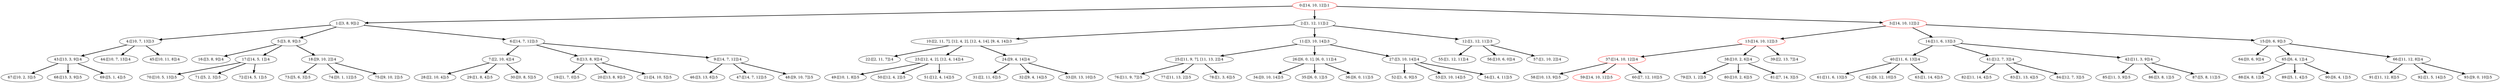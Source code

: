 digraph tree {
    "0:[[14, 10, 12]]:1" [color=red];
    "1:[[3, 8, 9]]:2";
    "4:[[10, 7, 13]]:3";
    "43:[[13, 3, 9]]:4";
    "67:[[10, 2, 3]]:5";
    "68:[[13, 3, 9]]:5";
    "69:[[5, 1, 4]]:5";
    "44:[[10, 7, 13]]:4";
    "45:[[10, 11, 8]]:4";
    "5:[[3, 8, 9]]:3";
    "16:[[3, 8, 9]]:4";
    "17:[[14, 5, 1]]:4";
    "70:[[10, 5, 13]]:5";
    "71:[[5, 2, 3]]:5";
    "72:[[14, 5, 1]]:5";
    "18:[[9, 10, 2]]:4";
    "73:[[5, 6, 3]]:5";
    "74:[[0, 1, 12]]:5";
    "75:[[9, 10, 2]]:5";
    "6:[[14, 7, 12]]:3";
    "7:[[2, 10, 4]]:4";
    "28:[[2, 10, 4]]:5";
    "29:[[1, 8, 4]]:5";
    "30:[[0, 8, 5]]:5";
    "8:[[13, 8, 9]]:4";
    "19:[[1, 7, 0]]:5";
    "20:[[13, 8, 9]]:5";
    "21:[[4, 10, 5]]:5";
    "9:[[14, 7, 12]]:4";
    "46:[[3, 13, 6]]:5";
    "47:[[14, 7, 12]]:5";
    "48:[[9, 10, 7]]:5";
    "2:[[1, 12, 11]]:2";
    "10:[[2, 11, 7], [12, 4, 2], [12, 4, 14], [9, 4, 14]]:3";
    "22:[[2, 11, 7]]:4";
    "23:[[12, 4, 2], [12, 4, 14]]:4";
    "49:[[10, 1, 8]]:5";
    "50:[[12, 4, 2]]:5";
    "51:[[12, 4, 14]]:5";
    "24:[[9, 4, 14]]:4";
    "31:[[2, 11, 6]]:5";
    "32:[[9, 4, 14]]:5";
    "33:[[0, 13, 10]]:5";
    "11:[[3, 10, 14]]:3";
    "25:[[11, 9, 7], [11, 13, 2]]:4";
    "76:[[11, 9, 7]]:5";
    "77:[[11, 13, 2]]:5";
    "78:[[1, 3, 6]]:5";
    "26:[[6, 0, 1], [6, 0, 11]]:4";
    "34:[[0, 10, 14]]:5";
    "35:[[6, 0, 1]]:5";
    "36:[[6, 0, 11]]:5";
    "27:[[3, 10, 14]]:4";
    "52:[[1, 6, 9]]:5";
    "53:[[3, 10, 14]]:5";
    "54:[[1, 4, 11]]:5";
    "12:[[1, 12, 11]]:3";
    "55:[[1, 12, 11]]:4";
    "56:[[10, 6, 0]]:4";
    "57:[[1, 10, 2]]:4";
    "3:[[14, 10, 12]]:2" [color=red];
    "13:[[14, 10, 12]]:3" [color=red];
    "37:[[14, 10, 12]]:4" [color=red];
    "58:[[10, 13, 9]]:5";
    "59:[[14, 10, 12]]:5" [color=red];
    "60:[[7, 12, 10]]:5";
    "38:[[10, 2, 6]]:4";
    "79:[[3, 1, 2]]:5";
    "80:[[10, 2, 6]]:5";
    "81:[[7, 14, 3]]:5";
    "39:[[2, 13, 7]]:4";
    "14:[[11, 6, 13]]:3";
    "40:[[11, 6, 13]]:4";
    "61:[[11, 6, 13]]:5";
    "62:[[6, 12, 10]]:5";
    "63:[[1, 14, 6]]:5";
    "41:[[12, 7, 3]]:4";
    "82:[[11, 14, 4]]:5";
    "83:[[1, 13, 4]]:5";
    "84:[[12, 7, 3]]:5";
    "42:[[11, 3, 9]]:4";
    "85:[[11, 3, 9]]:5";
    "86:[[3, 8, 1]]:5";
    "87:[[5, 8, 11]]:5";
    "15:[[0, 6, 9]]:3";
    "64:[[0, 6, 9]]:4";
    "65:[[6, 4, 1]]:4";
    "88:[[4, 8, 1]]:5";
    "89:[[5, 1, 4]]:5";
    "90:[[6, 4, 1]]:5";
    "66:[[11, 12, 8]]:4";
    "91:[[11, 12, 8]]:5";
    "92:[[1, 5, 14]]:5";
    "93:[[9, 0, 10]]:5";
    "0:[[14, 10, 12]]:1" -> "1:[[3, 8, 9]]:2" [style=bold];
    "0:[[14, 10, 12]]:1" -> "2:[[1, 12, 11]]:2" [style=bold];
    "0:[[14, 10, 12]]:1" -> "3:[[14, 10, 12]]:2" [style=bold];
    "1:[[3, 8, 9]]:2" -> "4:[[10, 7, 13]]:3" [style=bold];
    "1:[[3, 8, 9]]:2" -> "5:[[3, 8, 9]]:3" [style=bold];
    "1:[[3, 8, 9]]:2" -> "6:[[14, 7, 12]]:3" [style=bold];
    "4:[[10, 7, 13]]:3" -> "43:[[13, 3, 9]]:4" [style=bold];
    "4:[[10, 7, 13]]:3" -> "44:[[10, 7, 13]]:4" [style=bold];
    "4:[[10, 7, 13]]:3" -> "45:[[10, 11, 8]]:4" [style=bold];
    "43:[[13, 3, 9]]:4" -> "67:[[10, 2, 3]]:5" [style=bold];
    "43:[[13, 3, 9]]:4" -> "68:[[13, 3, 9]]:5" [style=bold];
    "43:[[13, 3, 9]]:4" -> "69:[[5, 1, 4]]:5" [style=bold];
    "5:[[3, 8, 9]]:3" -> "16:[[3, 8, 9]]:4" [style=bold];
    "5:[[3, 8, 9]]:3" -> "17:[[14, 5, 1]]:4" [style=bold];
    "5:[[3, 8, 9]]:3" -> "18:[[9, 10, 2]]:4" [style=bold];
    "17:[[14, 5, 1]]:4" -> "70:[[10, 5, 13]]:5" [style=bold];
    "17:[[14, 5, 1]]:4" -> "71:[[5, 2, 3]]:5" [style=bold];
    "17:[[14, 5, 1]]:4" -> "72:[[14, 5, 1]]:5" [style=bold];
    "18:[[9, 10, 2]]:4" -> "73:[[5, 6, 3]]:5" [style=bold];
    "18:[[9, 10, 2]]:4" -> "74:[[0, 1, 12]]:5" [style=bold];
    "18:[[9, 10, 2]]:4" -> "75:[[9, 10, 2]]:5" [style=bold];
    "6:[[14, 7, 12]]:3" -> "7:[[2, 10, 4]]:4" [style=bold];
    "6:[[14, 7, 12]]:3" -> "8:[[13, 8, 9]]:4" [style=bold];
    "6:[[14, 7, 12]]:3" -> "9:[[14, 7, 12]]:4" [style=bold];
    "7:[[2, 10, 4]]:4" -> "28:[[2, 10, 4]]:5" [style=bold];
    "7:[[2, 10, 4]]:4" -> "29:[[1, 8, 4]]:5" [style=bold];
    "7:[[2, 10, 4]]:4" -> "30:[[0, 8, 5]]:5" [style=bold];
    "8:[[13, 8, 9]]:4" -> "19:[[1, 7, 0]]:5" [style=bold];
    "8:[[13, 8, 9]]:4" -> "20:[[13, 8, 9]]:5" [style=bold];
    "8:[[13, 8, 9]]:4" -> "21:[[4, 10, 5]]:5" [style=bold];
    "9:[[14, 7, 12]]:4" -> "46:[[3, 13, 6]]:5" [style=bold];
    "9:[[14, 7, 12]]:4" -> "47:[[14, 7, 12]]:5" [style=bold];
    "9:[[14, 7, 12]]:4" -> "48:[[9, 10, 7]]:5" [style=bold];
    "2:[[1, 12, 11]]:2" -> "10:[[2, 11, 7], [12, 4, 2], [12, 4, 14], [9, 4, 14]]:3" [style=bold];
    "2:[[1, 12, 11]]:2" -> "11:[[3, 10, 14]]:3" [style=bold];
    "2:[[1, 12, 11]]:2" -> "12:[[1, 12, 11]]:3" [style=bold];
    "10:[[2, 11, 7], [12, 4, 2], [12, 4, 14], [9, 4, 14]]:3" -> "22:[[2, 11, 7]]:4" [style=bold];
    "10:[[2, 11, 7], [12, 4, 2], [12, 4, 14], [9, 4, 14]]:3" -> "23:[[12, 4, 2], [12, 4, 14]]:4" [style=bold];
    "10:[[2, 11, 7], [12, 4, 2], [12, 4, 14], [9, 4, 14]]:3" -> "24:[[9, 4, 14]]:4" [style=bold];
    "23:[[12, 4, 2], [12, 4, 14]]:4" -> "49:[[10, 1, 8]]:5" [style=bold];
    "23:[[12, 4, 2], [12, 4, 14]]:4" -> "50:[[12, 4, 2]]:5" [style=bold];
    "23:[[12, 4, 2], [12, 4, 14]]:4" -> "51:[[12, 4, 14]]:5" [style=bold];
    "24:[[9, 4, 14]]:4" -> "31:[[2, 11, 6]]:5" [style=bold];
    "24:[[9, 4, 14]]:4" -> "32:[[9, 4, 14]]:5" [style=bold];
    "24:[[9, 4, 14]]:4" -> "33:[[0, 13, 10]]:5" [style=bold];
    "11:[[3, 10, 14]]:3" -> "25:[[11, 9, 7], [11, 13, 2]]:4" [style=bold];
    "11:[[3, 10, 14]]:3" -> "26:[[6, 0, 1], [6, 0, 11]]:4" [style=bold];
    "11:[[3, 10, 14]]:3" -> "27:[[3, 10, 14]]:4" [style=bold];
    "25:[[11, 9, 7], [11, 13, 2]]:4" -> "76:[[11, 9, 7]]:5" [style=bold];
    "25:[[11, 9, 7], [11, 13, 2]]:4" -> "77:[[11, 13, 2]]:5" [style=bold];
    "25:[[11, 9, 7], [11, 13, 2]]:4" -> "78:[[1, 3, 6]]:5" [style=bold];
    "26:[[6, 0, 1], [6, 0, 11]]:4" -> "34:[[0, 10, 14]]:5" [style=bold];
    "26:[[6, 0, 1], [6, 0, 11]]:4" -> "35:[[6, 0, 1]]:5" [style=bold];
    "26:[[6, 0, 1], [6, 0, 11]]:4" -> "36:[[6, 0, 11]]:5" [style=bold];
    "27:[[3, 10, 14]]:4" -> "52:[[1, 6, 9]]:5" [style=bold];
    "27:[[3, 10, 14]]:4" -> "53:[[3, 10, 14]]:5" [style=bold];
    "27:[[3, 10, 14]]:4" -> "54:[[1, 4, 11]]:5" [style=bold];
    "12:[[1, 12, 11]]:3" -> "55:[[1, 12, 11]]:4" [style=bold];
    "12:[[1, 12, 11]]:3" -> "56:[[10, 6, 0]]:4" [style=bold];
    "12:[[1, 12, 11]]:3" -> "57:[[1, 10, 2]]:4" [style=bold];
    "3:[[14, 10, 12]]:2" -> "13:[[14, 10, 12]]:3" [style=bold];
    "3:[[14, 10, 12]]:2" -> "14:[[11, 6, 13]]:3" [style=bold];
    "3:[[14, 10, 12]]:2" -> "15:[[0, 6, 9]]:3" [style=bold];
    "13:[[14, 10, 12]]:3" -> "37:[[14, 10, 12]]:4" [style=bold];
    "13:[[14, 10, 12]]:3" -> "38:[[10, 2, 6]]:4" [style=bold];
    "13:[[14, 10, 12]]:3" -> "39:[[2, 13, 7]]:4" [style=bold];
    "37:[[14, 10, 12]]:4" -> "58:[[10, 13, 9]]:5" [style=bold];
    "37:[[14, 10, 12]]:4" -> "59:[[14, 10, 12]]:5" [style=bold];
    "37:[[14, 10, 12]]:4" -> "60:[[7, 12, 10]]:5" [style=bold];
    "38:[[10, 2, 6]]:4" -> "79:[[3, 1, 2]]:5" [style=bold];
    "38:[[10, 2, 6]]:4" -> "80:[[10, 2, 6]]:5" [style=bold];
    "38:[[10, 2, 6]]:4" -> "81:[[7, 14, 3]]:5" [style=bold];
    "14:[[11, 6, 13]]:3" -> "40:[[11, 6, 13]]:4" [style=bold];
    "14:[[11, 6, 13]]:3" -> "41:[[12, 7, 3]]:4" [style=bold];
    "14:[[11, 6, 13]]:3" -> "42:[[11, 3, 9]]:4" [style=bold];
    "40:[[11, 6, 13]]:4" -> "61:[[11, 6, 13]]:5" [style=bold];
    "40:[[11, 6, 13]]:4" -> "62:[[6, 12, 10]]:5" [style=bold];
    "40:[[11, 6, 13]]:4" -> "63:[[1, 14, 6]]:5" [style=bold];
    "41:[[12, 7, 3]]:4" -> "82:[[11, 14, 4]]:5" [style=bold];
    "41:[[12, 7, 3]]:4" -> "83:[[1, 13, 4]]:5" [style=bold];
    "41:[[12, 7, 3]]:4" -> "84:[[12, 7, 3]]:5" [style=bold];
    "42:[[11, 3, 9]]:4" -> "85:[[11, 3, 9]]:5" [style=bold];
    "42:[[11, 3, 9]]:4" -> "86:[[3, 8, 1]]:5" [style=bold];
    "42:[[11, 3, 9]]:4" -> "87:[[5, 8, 11]]:5" [style=bold];
    "15:[[0, 6, 9]]:3" -> "64:[[0, 6, 9]]:4" [style=bold];
    "15:[[0, 6, 9]]:3" -> "65:[[6, 4, 1]]:4" [style=bold];
    "15:[[0, 6, 9]]:3" -> "66:[[11, 12, 8]]:4" [style=bold];
    "65:[[6, 4, 1]]:4" -> "88:[[4, 8, 1]]:5" [style=bold];
    "65:[[6, 4, 1]]:4" -> "89:[[5, 1, 4]]:5" [style=bold];
    "65:[[6, 4, 1]]:4" -> "90:[[6, 4, 1]]:5" [style=bold];
    "66:[[11, 12, 8]]:4" -> "91:[[11, 12, 8]]:5" [style=bold];
    "66:[[11, 12, 8]]:4" -> "92:[[1, 5, 14]]:5" [style=bold];
    "66:[[11, 12, 8]]:4" -> "93:[[9, 0, 10]]:5" [style=bold];
}
